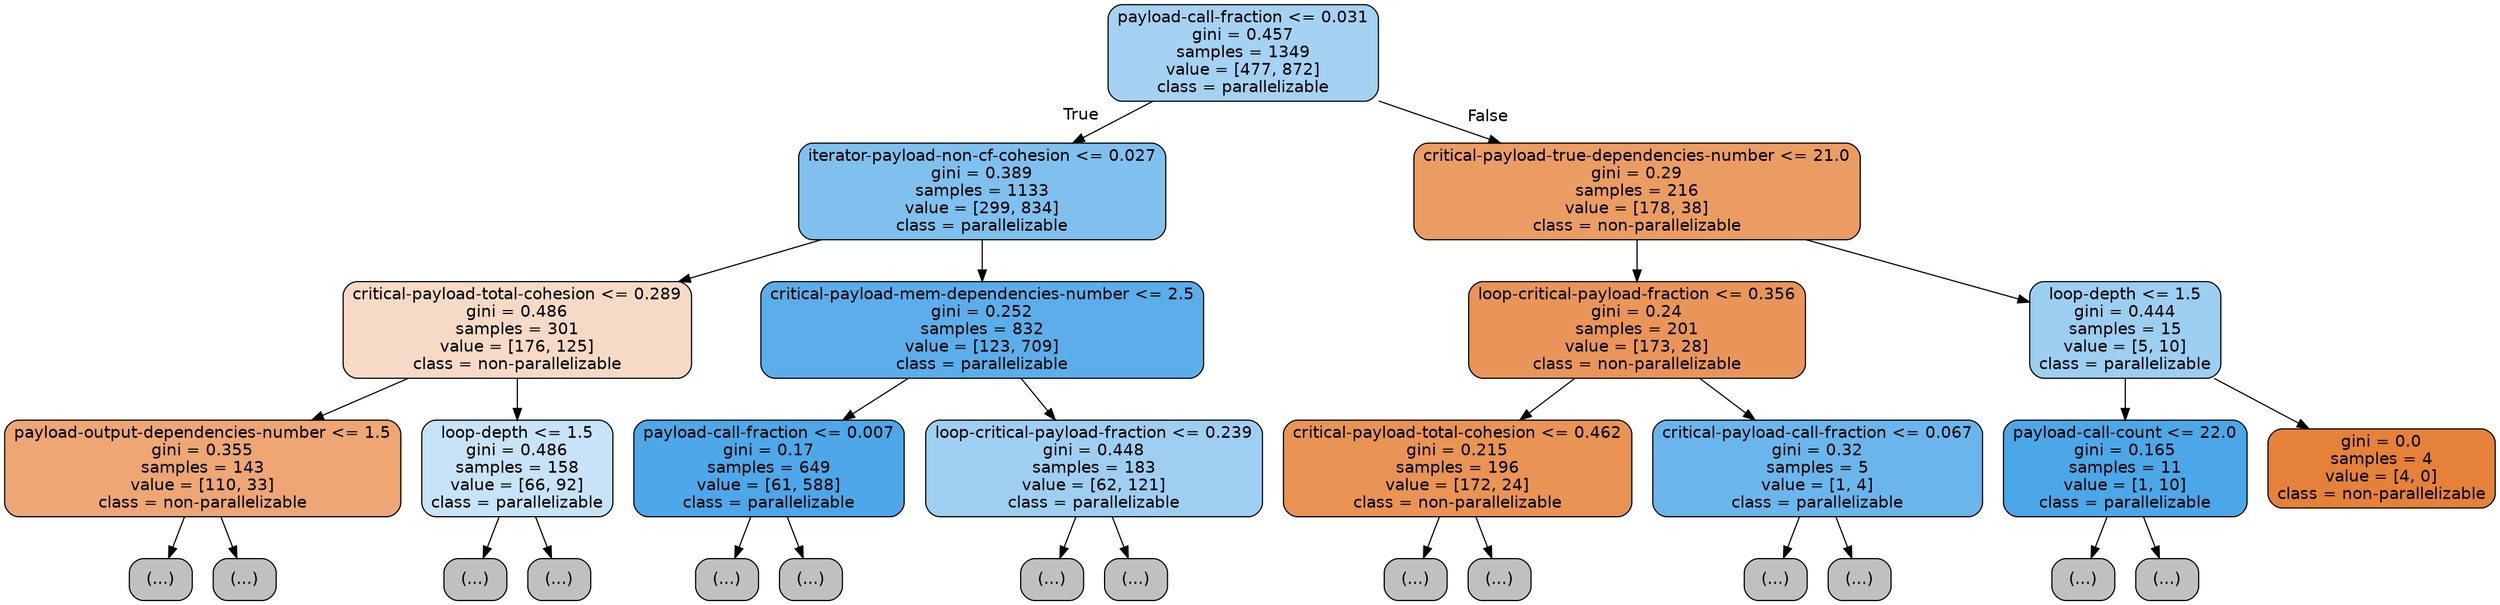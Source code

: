 digraph Tree {
node [shape=box, style="filled, rounded", color="black", fontname=helvetica] ;
edge [fontname=helvetica] ;
0 [label="payload-call-fraction <= 0.031\ngini = 0.457\nsamples = 1349\nvalue = [477, 872]\nclass = parallelizable", fillcolor="#399de574"] ;
1 [label="iterator-payload-non-cf-cohesion <= 0.027\ngini = 0.389\nsamples = 1133\nvalue = [299, 834]\nclass = parallelizable", fillcolor="#399de5a4"] ;
0 -> 1 [labeldistance=2.5, labelangle=45, headlabel="True"] ;
2 [label="critical-payload-total-cohesion <= 0.289\ngini = 0.486\nsamples = 301\nvalue = [176, 125]\nclass = non-parallelizable", fillcolor="#e581394a"] ;
1 -> 2 ;
3 [label="payload-output-dependencies-number <= 1.5\ngini = 0.355\nsamples = 143\nvalue = [110, 33]\nclass = non-parallelizable", fillcolor="#e58139b3"] ;
2 -> 3 ;
4 [label="(...)", fillcolor="#C0C0C0"] ;
3 -> 4 ;
29 [label="(...)", fillcolor="#C0C0C0"] ;
3 -> 29 ;
40 [label="loop-depth <= 1.5\ngini = 0.486\nsamples = 158\nvalue = [66, 92]\nclass = parallelizable", fillcolor="#399de548"] ;
2 -> 40 ;
41 [label="(...)", fillcolor="#C0C0C0"] ;
40 -> 41 ;
46 [label="(...)", fillcolor="#C0C0C0"] ;
40 -> 46 ;
71 [label="critical-payload-mem-dependencies-number <= 2.5\ngini = 0.252\nsamples = 832\nvalue = [123, 709]\nclass = parallelizable", fillcolor="#399de5d3"] ;
1 -> 71 ;
72 [label="payload-call-fraction <= 0.007\ngini = 0.17\nsamples = 649\nvalue = [61, 588]\nclass = parallelizable", fillcolor="#399de5e5"] ;
71 -> 72 ;
73 [label="(...)", fillcolor="#C0C0C0"] ;
72 -> 73 ;
168 [label="(...)", fillcolor="#C0C0C0"] ;
72 -> 168 ;
175 [label="loop-critical-payload-fraction <= 0.239\ngini = 0.448\nsamples = 183\nvalue = [62, 121]\nclass = parallelizable", fillcolor="#399de57c"] ;
71 -> 175 ;
176 [label="(...)", fillcolor="#C0C0C0"] ;
175 -> 176 ;
207 [label="(...)", fillcolor="#C0C0C0"] ;
175 -> 207 ;
228 [label="critical-payload-true-dependencies-number <= 21.0\ngini = 0.29\nsamples = 216\nvalue = [178, 38]\nclass = non-parallelizable", fillcolor="#e58139c9"] ;
0 -> 228 [labeldistance=2.5, labelangle=-45, headlabel="False"] ;
229 [label="loop-critical-payload-fraction <= 0.356\ngini = 0.24\nsamples = 201\nvalue = [173, 28]\nclass = non-parallelizable", fillcolor="#e58139d6"] ;
228 -> 229 ;
230 [label="critical-payload-total-cohesion <= 0.462\ngini = 0.215\nsamples = 196\nvalue = [172, 24]\nclass = non-parallelizable", fillcolor="#e58139db"] ;
229 -> 230 ;
231 [label="(...)", fillcolor="#C0C0C0"] ;
230 -> 231 ;
274 [label="(...)", fillcolor="#C0C0C0"] ;
230 -> 274 ;
277 [label="critical-payload-call-fraction <= 0.067\ngini = 0.32\nsamples = 5\nvalue = [1, 4]\nclass = parallelizable", fillcolor="#399de5bf"] ;
229 -> 277 ;
278 [label="(...)", fillcolor="#C0C0C0"] ;
277 -> 278 ;
279 [label="(...)", fillcolor="#C0C0C0"] ;
277 -> 279 ;
280 [label="loop-depth <= 1.5\ngini = 0.444\nsamples = 15\nvalue = [5, 10]\nclass = parallelizable", fillcolor="#399de57f"] ;
228 -> 280 ;
281 [label="payload-call-count <= 22.0\ngini = 0.165\nsamples = 11\nvalue = [1, 10]\nclass = parallelizable", fillcolor="#399de5e6"] ;
280 -> 281 ;
282 [label="(...)", fillcolor="#C0C0C0"] ;
281 -> 282 ;
283 [label="(...)", fillcolor="#C0C0C0"] ;
281 -> 283 ;
284 [label="gini = 0.0\nsamples = 4\nvalue = [4, 0]\nclass = non-parallelizable", fillcolor="#e58139ff"] ;
280 -> 284 ;
}